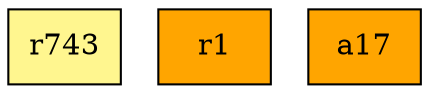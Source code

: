 digraph G {
rankdir=BT;ranksep="2.0";
"r743" [shape=record,fillcolor=khaki1,style=filled,label="{r743}"];
"r1" [shape=record,fillcolor=orange,style=filled,label="{r1}"];
"a17" [shape=record,fillcolor=orange,style=filled,label="{a17}"];
}